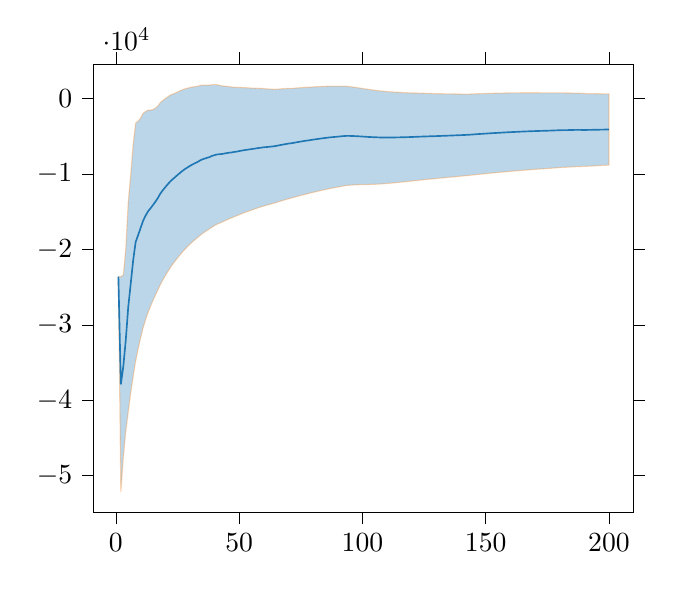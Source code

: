 % This file was created by tikzplotlib v0.9.1.
\begin{tikzpicture}

\definecolor{color0}{rgb}{1,0.498,0.055}
\definecolor{color1}{rgb}{0.122,0.467,0.706}

\begin{axis}[
tick align=outside,
tick pos=both,
x grid style={white!69.02!black},
xmin=-8.95, xmax=209.95,
xtick style={color=black},
y grid style={white!69.02!black},
ymin=-54880.125, ymax=4545.389,
ytick style={color=black}
]
\path [draw=color0, fill=color1, opacity=0.3]
(axis cs:1,-23624.479)
--(axis cs:1,-23624.479)
--(axis cs:2,-23624.479)
--(axis cs:3,-23376.841)
--(axis cs:4,-19911.851)
--(axis cs:5,-13727.287)
--(axis cs:6,-10087.147)
--(axis cs:7,-6060.278)
--(axis cs:8,-3263.662)
--(axis cs:9,-3022.622)
--(axis cs:10,-2584.652)
--(axis cs:11,-1981.49)
--(axis cs:12,-1729.098)
--(axis cs:13,-1556.026)
--(axis cs:14,-1551.218)
--(axis cs:15,-1457.09)
--(axis cs:16,-1296.344)
--(axis cs:17,-1013.713)
--(axis cs:18,-526.239)
--(axis cs:19,-263.199)
--(axis cs:20,-16.009)
--(axis cs:21,204.236)
--(axis cs:22,445.41)
--(axis cs:23,579.264)
--(axis cs:24,699.015)
--(axis cs:25,872.701)
--(axis cs:26,1017.496)
--(axis cs:27,1161.393)
--(axis cs:28,1280.522)
--(axis cs:29,1362.223)
--(axis cs:30,1448.771)
--(axis cs:31,1521.232)
--(axis cs:32,1570.49)
--(axis cs:33,1609.565)
--(axis cs:34,1708.674)
--(axis cs:35,1774.995)
--(axis cs:36,1771.421)
--(axis cs:37,1769.217)
--(axis cs:38,1756.159)
--(axis cs:39,1844.229)
--(axis cs:40,1835.825)
--(axis cs:41,1837.145)
--(axis cs:42,1751.671)
--(axis cs:43,1683.232)
--(axis cs:44,1644.797)
--(axis cs:45,1614.687)
--(axis cs:46,1579.013)
--(axis cs:47,1520.932)
--(axis cs:48,1506.83)
--(axis cs:49,1467.849)
--(axis cs:50,1465.091)
--(axis cs:51,1461.215)
--(axis cs:52,1441.181)
--(axis cs:53,1425.134)
--(axis cs:54,1400.286)
--(axis cs:55,1382.092)
--(axis cs:56,1369.447)
--(axis cs:57,1354.714)
--(axis cs:58,1349.216)
--(axis cs:59,1326.869)
--(axis cs:60,1322.387)
--(axis cs:61,1287.669)
--(axis cs:62,1256.705)
--(axis cs:63,1237.169)
--(axis cs:64,1220.697)
--(axis cs:65,1223.426)
--(axis cs:66,1250.132)
--(axis cs:67,1286.44)
--(axis cs:68,1300.452)
--(axis cs:69,1323.705)
--(axis cs:70,1347.763)
--(axis cs:71,1337.55)
--(axis cs:72,1352.457)
--(axis cs:73,1386.833)
--(axis cs:74,1414.152)
--(axis cs:75,1437.969)
--(axis cs:76,1460.772)
--(axis cs:77,1488.435)
--(axis cs:78,1487.197)
--(axis cs:79,1516.345)
--(axis cs:80,1537.203)
--(axis cs:81,1559.855)
--(axis cs:82,1574.831)
--(axis cs:83,1587.956)
--(axis cs:84,1601.886)
--(axis cs:85,1615.937)
--(axis cs:86,1628.999)
--(axis cs:87,1634.602)
--(axis cs:88,1632.74)
--(axis cs:89,1632.608)
--(axis cs:90,1632.138)
--(axis cs:91,1632.86)
--(axis cs:92,1635.043)
--(axis cs:93,1633.304)
--(axis cs:94,1609.711)
--(axis cs:95,1567.476)
--(axis cs:96,1522.924)
--(axis cs:97,1476.788)
--(axis cs:98,1429.672)
--(axis cs:99,1381.276)
--(axis cs:100,1331.289)
--(axis cs:101,1281.695)
--(axis cs:102,1232.099)
--(axis cs:103,1184.916)
--(axis cs:104,1141.402)
--(axis cs:105,1098.455)
--(axis cs:106,1058.254)
--(axis cs:107,1016.811)
--(axis cs:108,982.99)
--(axis cs:109,951.753)
--(axis cs:110,924.422)
--(axis cs:111,898.126)
--(axis cs:112,871.119)
--(axis cs:113,849.534)
--(axis cs:114,830.015)
--(axis cs:115,812.019)
--(axis cs:116,796.439)
--(axis cs:117,778.768)
--(axis cs:118,763.928)
--(axis cs:119,750.549)
--(axis cs:120,735.161)
--(axis cs:121,729.003)
--(axis cs:122,724.146)
--(axis cs:123,715.376)
--(axis cs:124,704.475)
--(axis cs:125,694.469)
--(axis cs:126,683.566)
--(axis cs:127,673.472)
--(axis cs:128,663.477)
--(axis cs:129,653.396)
--(axis cs:130,644.633)
--(axis cs:131,636.194)
--(axis cs:132,630.383)
--(axis cs:133,623.758)
--(axis cs:134,616.317)
--(axis cs:135,609.263)
--(axis cs:136,604.691)
--(axis cs:137,599.726)
--(axis cs:138,595.373)
--(axis cs:139,588.202)
--(axis cs:140,588.858)
--(axis cs:141,582.935)
--(axis cs:142,585.775)
--(axis cs:143,583.268)
--(axis cs:144,596.011)
--(axis cs:145,608.901)
--(axis cs:146,621.888)
--(axis cs:147,633.772)
--(axis cs:148,644.546)
--(axis cs:149,654.177)
--(axis cs:150,664.429)
--(axis cs:151,673.677)
--(axis cs:152,682.45)
--(axis cs:153,691.253)
--(axis cs:154,697.916)
--(axis cs:155,705.983)
--(axis cs:156,713.365)
--(axis cs:157,720.024)
--(axis cs:158,726.045)
--(axis cs:159,733.368)
--(axis cs:160,739.341)
--(axis cs:161,742.306)
--(axis cs:162,746.4)
--(axis cs:163,751.165)
--(axis cs:164,754.55)
--(axis cs:165,756.954)
--(axis cs:166,757.345)
--(axis cs:167,757.963)
--(axis cs:168,759.858)
--(axis cs:169,757.596)
--(axis cs:170,756.571)
--(axis cs:171,755.699)
--(axis cs:172,754.192)
--(axis cs:173,751.149)
--(axis cs:174,746.314)
--(axis cs:175,743.326)
--(axis cs:176,741.729)
--(axis cs:177,741.573)
--(axis cs:178,743.457)
--(axis cs:179,746.254)
--(axis cs:180,748.515)
--(axis cs:181,749.711)
--(axis cs:182,737.463)
--(axis cs:183,727.939)
--(axis cs:184,722.144)
--(axis cs:185,720.951)
--(axis cs:186,717.332)
--(axis cs:187,710.131)
--(axis cs:188,694.295)
--(axis cs:189,677.388)
--(axis cs:190,662.713)
--(axis cs:191,652.111)
--(axis cs:192,645.515)
--(axis cs:193,640.231)
--(axis cs:194,636.11)
--(axis cs:195,632.583)
--(axis cs:196,628.284)
--(axis cs:197,622.777)
--(axis cs:198,617.653)
--(axis cs:199,612.843)
--(axis cs:200,608.733)
--(axis cs:200,-8826.316)
--(axis cs:200,-8826.316)
--(axis cs:199,-8843.949)
--(axis cs:198,-8861.331)
--(axis cs:197,-8878.678)
--(axis cs:196,-8895.947)
--(axis cs:195,-8914.075)
--(axis cs:194,-8932.776)
--(axis cs:193,-8951.312)
--(axis cs:192,-8969.343)
--(axis cs:191,-8986.725)
--(axis cs:190,-9001.299)
--(axis cs:189,-9012.002)
--(axis cs:188,-9020.071)
--(axis cs:187,-9029.817)
--(axis cs:186,-9047.675)
--(axis cs:185,-9067.819)
--(axis cs:184,-9089.307)
--(axis cs:183,-9108.583)
--(axis cs:182,-9125.534)
--(axis cs:181,-9140.43)
--(axis cs:180,-9163.628)
--(axis cs:179,-9187.4)
--(axis cs:178,-9211.54)
--(axis cs:177,-9235.534)
--(axis cs:176,-9258.911)
--(axis cs:175,-9281.85)
--(axis cs:174,-9304.323)
--(axis cs:173,-9326.036)
--(axis cs:172,-9348.886)
--(axis cs:171,-9372.666)
--(axis cs:170,-9396.932)
--(axis cs:169,-9421.339)
--(axis cs:168,-9445.394)
--(axis cs:167,-9471.405)
--(axis cs:166,-9497.137)
--(axis cs:165,-9522.994)
--(axis cs:164,-9549.843)
--(axis cs:163,-9577.258)
--(axis cs:162,-9605.354)
--(axis cs:161,-9633.457)
--(axis cs:160,-9661.403)
--(axis cs:159,-9690.563)
--(axis cs:158,-9720.347)
--(axis cs:157,-9749.991)
--(axis cs:156,-9780.065)
--(axis cs:155,-9810.59)
--(axis cs:154,-9841.552)
--(axis cs:153,-9872.368)
--(axis cs:152,-9904.034)
--(axis cs:151,-9935.951)
--(axis cs:150,-9968.253)
--(axis cs:149,-10001.075)
--(axis cs:148,-10034.009)
--(axis cs:147,-10067.502)
--(axis cs:146,-10101.532)
--(axis cs:145,-10136.087)
--(axis cs:144,-10170.906)
--(axis cs:143,-10205.982)
--(axis cs:142,-10236.292)
--(axis cs:141,-10269.12)
--(axis cs:140,-10298.365)
--(axis cs:139,-10331.007)
--(axis cs:138,-10360.24)
--(axis cs:137,-10391.316)
--(axis cs:136,-10422.436)
--(axis cs:135,-10454.115)
--(axis cs:134,-10484.855)
--(axis cs:133,-10515.759)
--(axis cs:132,-10547.498)
--(axis cs:131,-10580.059)
--(axis cs:130,-10611.578)
--(axis cs:129,-10643.321)
--(axis cs:128,-10674.702)
--(axis cs:127,-10706.568)
--(axis cs:126,-10738.815)
--(axis cs:125,-10771.018)
--(axis cs:124,-10804.228)
--(axis cs:123,-10837.362)
--(axis cs:122,-10872.231)
--(axis cs:121,-10909.642)
--(axis cs:120,-10946.877)
--(axis cs:119,-10979.032)
--(axis cs:118,-11013.09)
--(axis cs:117,-11046.712)
--(axis cs:116,-11078.87)
--(axis cs:115,-11113.115)
--(axis cs:114,-11146.213)
--(axis cs:113,-11178.765)
--(axis cs:112,-11210.296)
--(axis cs:111,-11237.587)
--(axis cs:110,-11266.302)
--(axis cs:109,-11294.758)
--(axis cs:108,-11319.924)
--(axis cs:107,-11342.951)
--(axis cs:106,-11356.262)
--(axis cs:105,-11372.623)
--(axis cs:104,-11385.768)
--(axis cs:103,-11399.173)
--(axis cs:102,-11407.318)
--(axis cs:101,-11412.058)
--(axis cs:100,-11418.35)
--(axis cs:99,-11425.396)
--(axis cs:98,-11436.956)
--(axis cs:97,-11452.124)
--(axis cs:96,-11470.216)
--(axis cs:95,-11491.958)
--(axis cs:94,-11518.064)
--(axis cs:93,-11563.207)
--(axis cs:92,-11621.701)
--(axis cs:91,-11682.728)
--(axis cs:90,-11744.109)
--(axis cs:89,-11805.965)
--(axis cs:88,-11868.956)
--(axis cs:87,-11932.239)
--(axis cs:86,-11999.538)
--(axis cs:85,-12070.414)
--(axis cs:84,-12142.675)
--(axis cs:83,-12216.006)
--(axis cs:82,-12290.229)
--(axis cs:81,-12366.199)
--(axis cs:80,-12445.528)
--(axis cs:79,-12525.611)
--(axis cs:78,-12609.026)
--(axis cs:77,-12684.051)
--(axis cs:76,-12769.858)
--(axis cs:75,-12855.809)
--(axis cs:74,-12943.464)
--(axis cs:73,-13033.497)
--(axis cs:72,-13126.697)
--(axis cs:71,-13216.248)
--(axis cs:70,-13297.422)
--(axis cs:69,-13393.142)
--(axis cs:68,-13490.384)
--(axis cs:67,-13586.612)
--(axis cs:66,-13690.909)
--(axis cs:65,-13794.722)
--(axis cs:64,-13892.583)
--(axis cs:63,-13983.833)
--(axis cs:62,-14075.786)
--(axis cs:61,-14163.522)
--(axis cs:60,-14251.482)
--(axis cs:59,-14358.379)
--(axis cs:58,-14459.188)
--(axis cs:57,-14571.136)
--(axis cs:56,-14681.678)
--(axis cs:55,-14796.306)
--(axis cs:54,-14911.401)
--(axis cs:53,-15026.389)
--(axis cs:52,-15149.483)
--(axis cs:51,-15274.273)
--(axis cs:50,-15410.482)
--(axis cs:49,-15551.142)
--(axis cs:48,-15677.617)
--(axis cs:47,-15821.922)
--(axis cs:46,-15945.572)
--(axis cs:45,-16088.584)
--(axis cs:44,-16240.011)
--(axis cs:43,-16392.514)
--(axis cs:42,-16532.053)
--(axis cs:41,-16665.587)
--(axis cs:40,-16856.345)
--(axis cs:39,-17049.838)
--(axis cs:38,-17280.877)
--(axis cs:37,-17486.723)
--(axis cs:36,-17705.593)
--(axis cs:35,-17932.712)
--(axis cs:34,-18193.11)
--(axis cs:33,-18471.334)
--(axis cs:32,-18743.319)
--(axis cs:31,-19029.963)
--(axis cs:30,-19335.726)
--(axis cs:29,-19658.419)
--(axis cs:28,-19993.902)
--(axis cs:27,-20354.308)
--(axis cs:26,-20736.794)
--(axis cs:25,-21137.407)
--(axis cs:24,-21563.729)
--(axis cs:23,-21999.108)
--(axis cs:22,-22462.204)
--(axis cs:21,-22974.547)
--(axis cs:20,-23512.012)
--(axis cs:19,-24087.311)
--(axis cs:18,-24702.193)
--(axis cs:17,-25387.707)
--(axis cs:16,-26090.068)
--(axis cs:15,-26816.723)
--(axis cs:14,-27586.712)
--(axis cs:13,-28400.263)
--(axis cs:12,-29366.074)
--(axis cs:11,-30465.179)
--(axis cs:10,-31776.21)
--(axis cs:9,-33215.287)
--(axis cs:8,-34810.471)
--(axis cs:7,-36866.243)
--(axis cs:6,-39038.433)
--(axis cs:5,-41585.832)
--(axis cs:4,-44149.513)
--(axis cs:3,-47650.268)
--(axis cs:2,-52178.966)
--(axis cs:1,-23624.479)
--cycle;

\addplot [semithick, color1]
table {%
1 -23624.479
2 -37901.722
3 -35513.555
4 -32030.682
5 -27656.56
6 -24562.79
7 -21463.26
8 -19037.066
9 -18118.955
10 -17180.431
11 -16223.334
12 -15547.586
13 -14978.144
14 -14568.965
15 -14136.906
16 -13693.206
17 -13200.71
18 -12614.216
19 -12175.255
20 -11764.01
21 -11385.155
22 -11008.397
23 -10709.922
24 -10432.357
25 -10132.353
26 -9859.649
27 -9596.458
28 -9356.69
29 -9148.098
30 -8943.478
31 -8754.366
32 -8586.414
33 -8430.885
34 -8242.218
35 -8078.859
36 -7967.086
37 -7858.753
38 -7762.359
39 -7602.804
40 -7510.26
41 -7414.221
42 -7390.191
43 -7354.641
44 -7297.607
45 -7236.948
46 -7183.279
47 -7150.495
48 -7085.393
49 -7041.646
50 -6972.695
51 -6906.529
52 -6854.151
53 -6800.628
54 -6755.558
55 -6707.107
56 -6656.116
57 -6608.211
58 -6554.986
59 -6515.755
60 -6464.547
61 -6437.927
62 -6409.541
63 -6373.332
64 -6335.943
65 -6285.648
66 -6220.389
67 -6150.086
68 -6094.966
69 -6034.719
70 -5974.829
71 -5939.349
72 -5887.12
73 -5823.332
74 -5764.656
75 -5708.92
76 -5654.543
77 -5597.808
78 -5560.914
79 -5504.633
80 -5454.163
81 -5403.172
82 -5357.699
83 -5314.025
84 -5270.395
85 -5227.238
86 -5185.269
87 -5148.818
88 -5118.108
89 -5086.678
90 -5055.986
91 -5024.934
92 -4993.329
93 -4964.952
94 -4954.177
95 -4962.241
96 -4973.646
97 -4987.668
98 -5003.642
99 -5022.06
100 -5043.531
101 -5065.181
102 -5087.609
103 -5107.128
104 -5122.183
105 -5137.084
106 -5149.004
107 -5163.07
108 -5168.467
109 -5171.502
110 -5170.94
111 -5169.731
112 -5169.589
113 -5164.615
114 -5158.099
115 -5150.548
116 -5141.215
117 -5133.972
118 -5124.581
119 -5114.242
120 -5105.858
121 -5090.319
122 -5074.042
123 -5060.993
124 -5049.876
125 -5038.274
126 -5027.625
127 -5016.548
128 -5005.612
129 -4994.962
130 -4983.472
131 -4971.933
132 -4958.558
133 -4946.0
134 -4934.269
135 -4922.426
136 -4908.873
137 -4895.795
138 -4882.433
139 -4871.403
140 -4854.753
141 -4843.093
142 -4825.258
143 -4811.357
144 -4787.447
145 -4763.593
146 -4739.822
147 -4716.865
148 -4694.732
149 -4673.449
150 -4651.912
151 -4631.137
152 -4610.792
153 -4590.557
154 -4571.818
155 -4552.304
156 -4533.35
157 -4514.983
158 -4497.151
159 -4478.597
160 -4461.031
161 -4445.576
162 -4429.477
163 -4413.046
164 -4397.647
165 -4383.02
166 -4369.896
167 -4356.721
168 -4342.768
169 -4331.872
170 -4320.181
171 -4308.483
172 -4297.347
173 -4287.444
174 -4279.004
175 -4269.262
176 -4258.591
177 -4246.98
178 -4234.042
179 -4220.573
180 -4207.557
181 -4195.359
182 -4194.036
183 -4190.322
184 -4183.582
185 -4173.434
186 -4165.172
187 -4159.843
188 -4162.888
189 -4167.307
190 -4169.293
191 -4167.307
192 -4161.914
193 -4155.541
194 -4148.333
195 -4140.746
196 -4133.832
197 -4127.95
198 -4121.839
199 -4115.553
200 -4108.792
};
\end{axis}

\end{tikzpicture}
